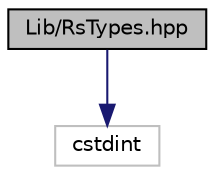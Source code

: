digraph "Lib/RsTypes.hpp"
{
 // LATEX_PDF_SIZE
  edge [fontname="Helvetica",fontsize="10",labelfontname="Helvetica",labelfontsize="10"];
  node [fontname="Helvetica",fontsize="10",shape=record];
  Node1 [label="Lib/RsTypes.hpp",height=0.2,width=0.4,color="black", fillcolor="grey75", style="filled", fontcolor="black",tooltip="Файл, описывающий сообщения внутри протокола UtilitaryRS."];
  Node1 -> Node2 [color="midnightblue",fontsize="10",style="solid",fontname="Helvetica"];
  Node2 [label="cstdint",height=0.2,width=0.4,color="grey75", fillcolor="white", style="filled",tooltip=" "];
}
